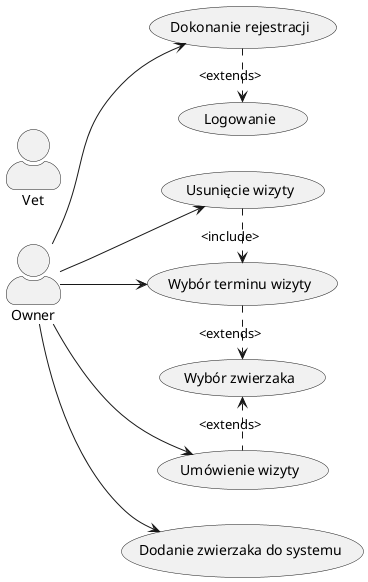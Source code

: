 @startuml PetClinic UseCase

skinparam actorStyle awesome


left to right direction

' owner - usecases
:Owner: --> (Dodanie zwierzaka do systemu)
:Owner: --> (Umówienie wizyty)
:Owner: --> (Wybór terminu wizyty)
:Owner: --> (Usunięcie wizyty)
:Owner: --> (Dokonanie rejestracji)
(Dokonanie rejestracji) -> (Logowanie) #line.dashed : <extends>

(Wybór terminu wizyty) -> (Wybór zwierzaka) #line.dashed : <extends>
(Usunięcie wizyty) -> (Wybór terminu wizyty) #line.dashed : <include>
(Wybór zwierzaka) <- (Umówienie wizyty) #line.dashed : <extends>

' vet - usecases

:Vet:
' (Another usecase) as (UC2)
' usecase UC3
' usecase (Last\nusecase) as UC4



@enduml